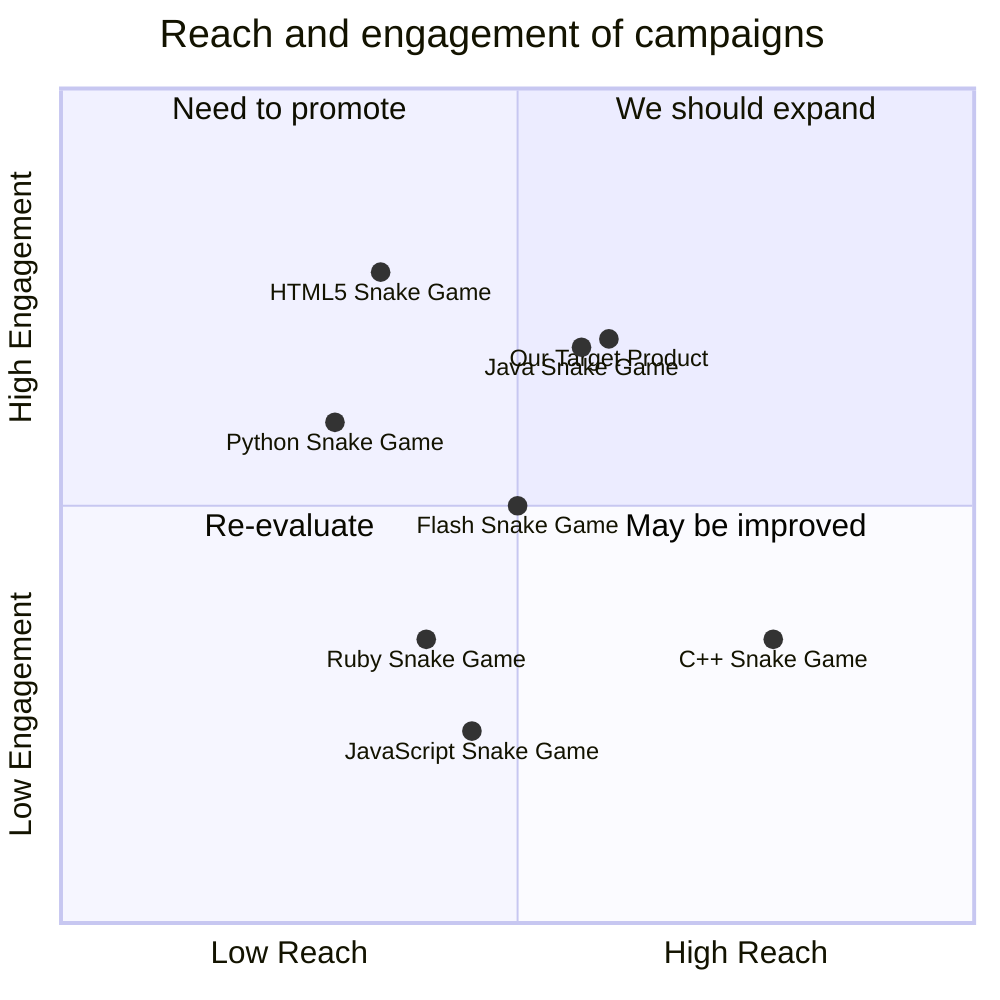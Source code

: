 quadrantChart
    title Reach and engagement of campaigns
    x-axis Low Reach --> High Reach
    y-axis Low Engagement --> High Engagement
    quadrant-1 We should expand
    quadrant-2 Need to promote
    quadrant-3 Re-evaluate
    quadrant-4 May be improved
    "Python Snake Game": [0.3, 0.6]
    "JavaScript Snake Game": [0.45, 0.23]
    "Java Snake Game": [0.57, 0.69]
    "C++ Snake Game": [0.78, 0.34]
    "Ruby Snake Game": [0.40, 0.34]
    "HTML5 Snake Game": [0.35, 0.78]
    "Flash Snake Game": [0.50, 0.50]
    "Our Target Product": [0.6, 0.7]